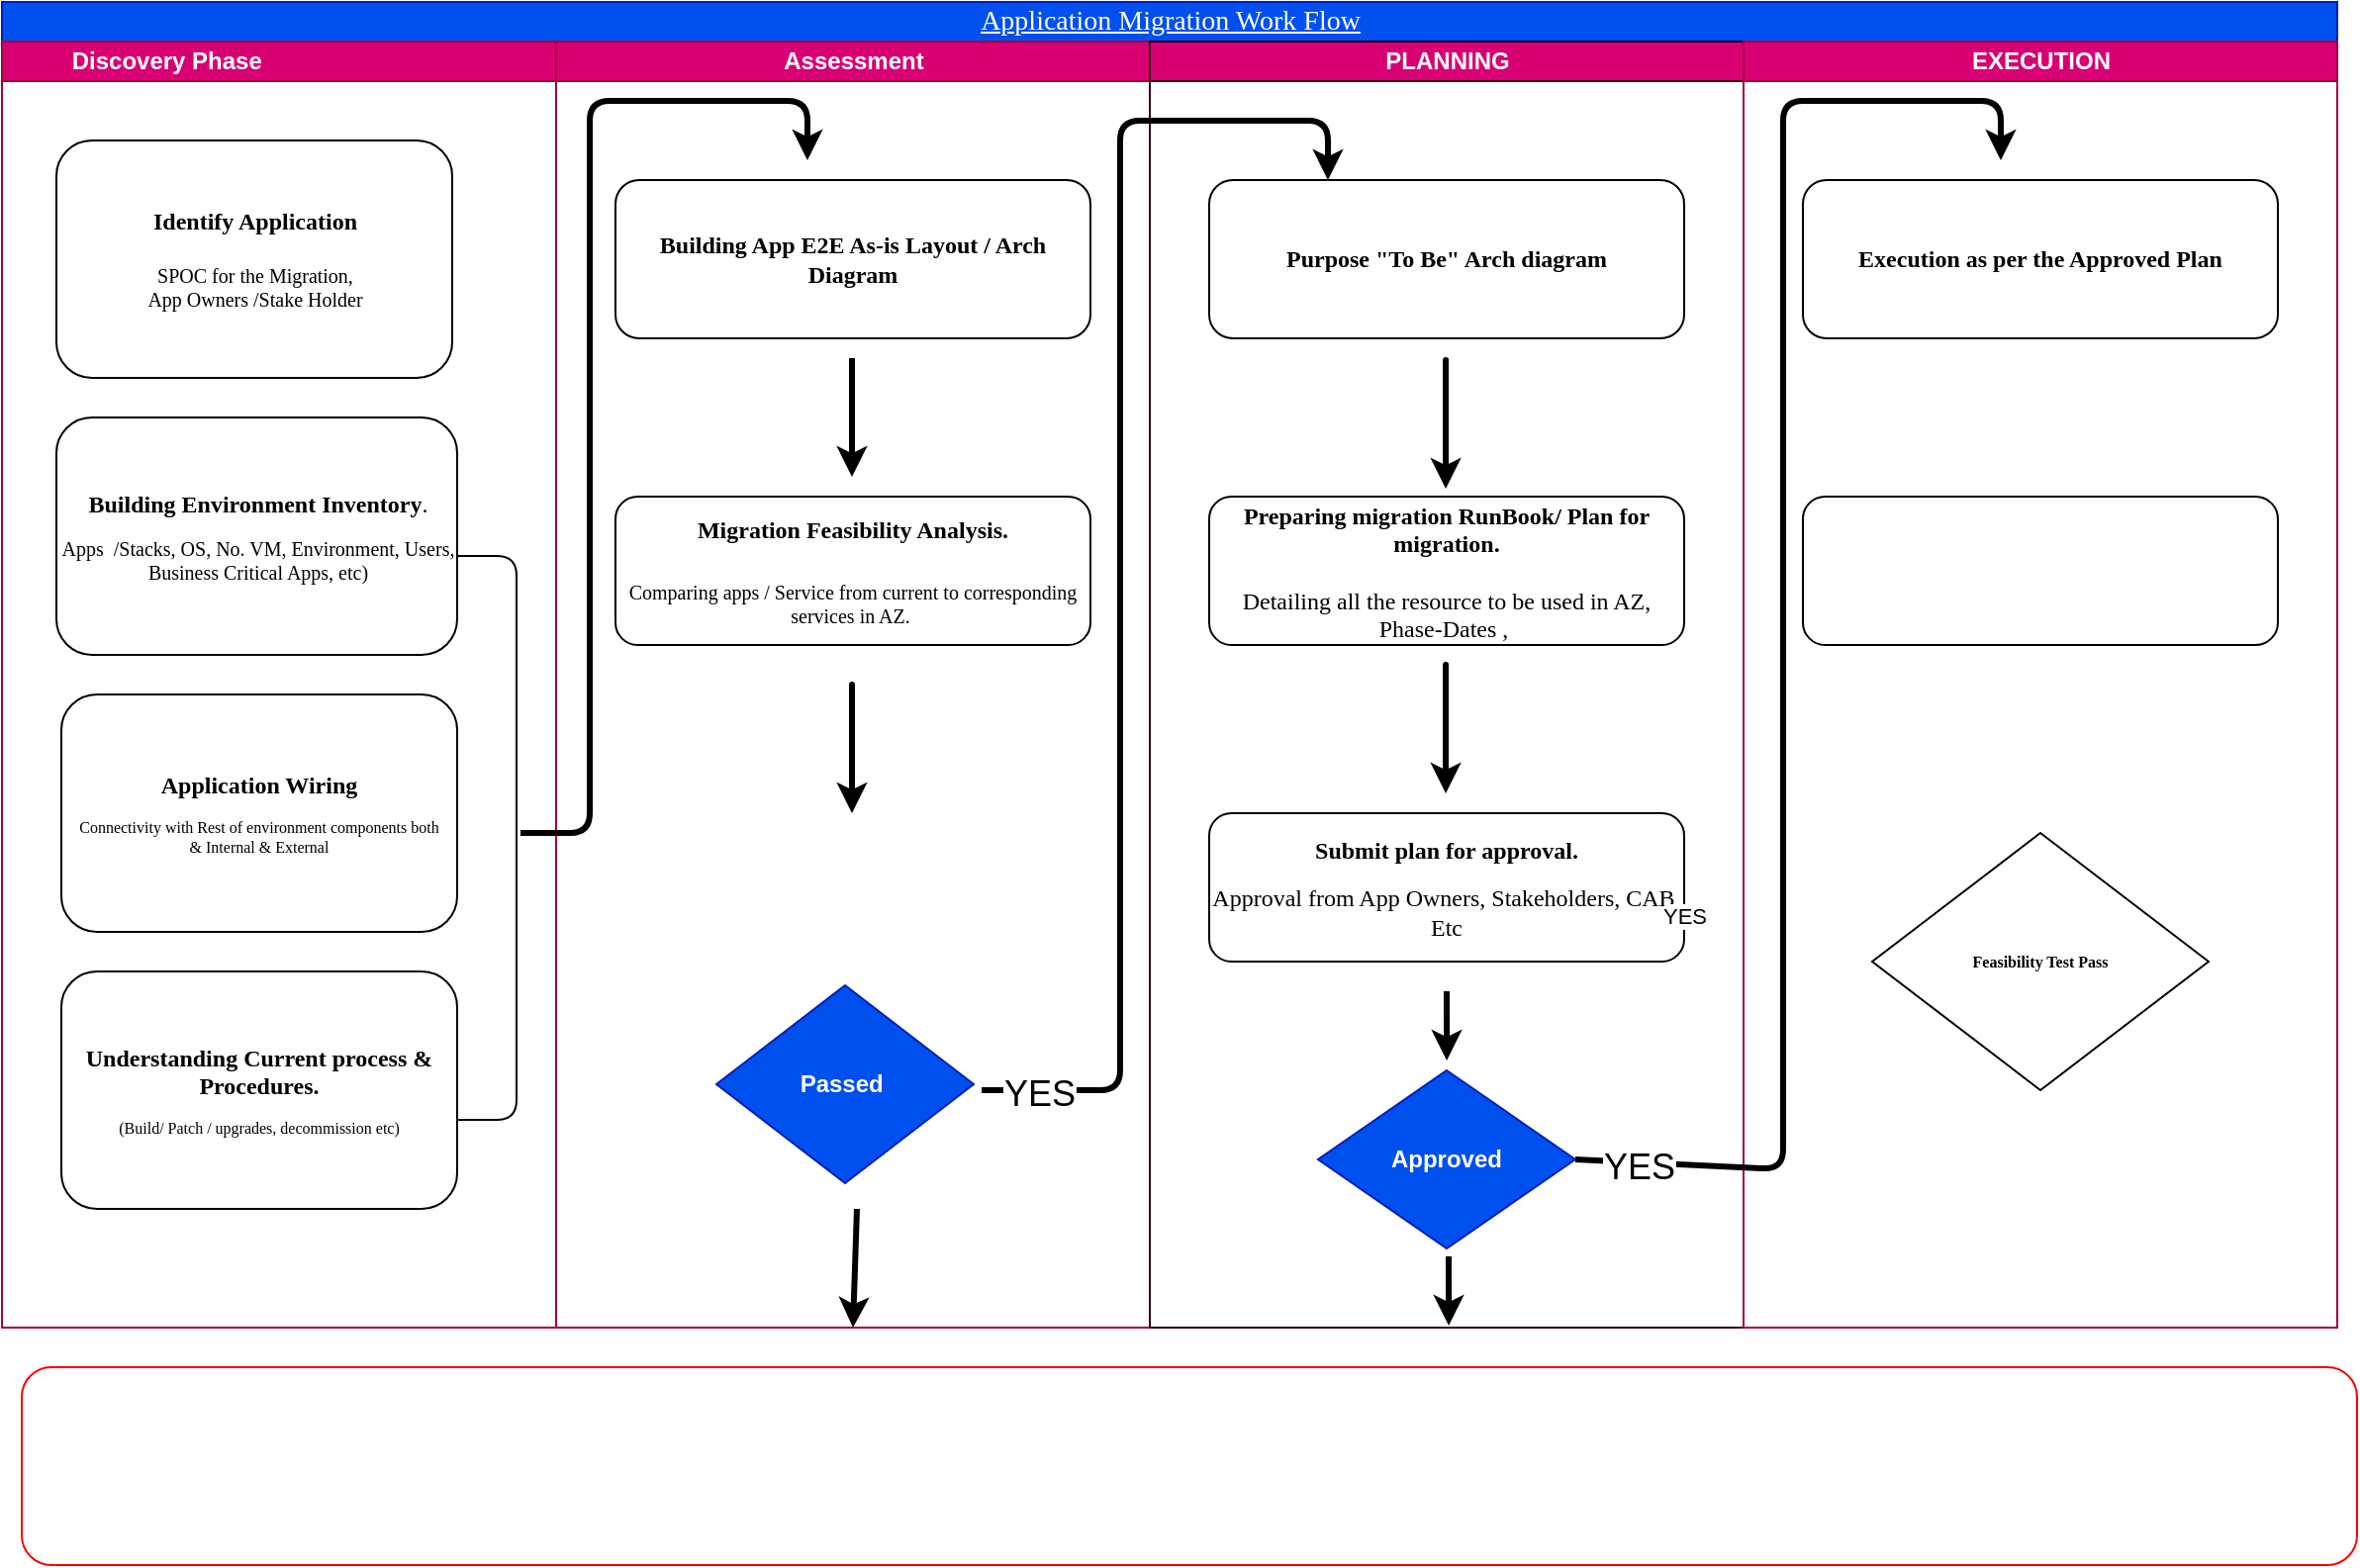 <mxfile version="13.7.8" type="github"><diagram name="Page-1" id="74e2e168-ea6b-b213-b513-2b3c1d86103e"><mxGraphModel dx="1249" dy="667" grid="1" gridSize="10" guides="1" tooltips="1" connect="1" arrows="1" fold="1" page="1" pageScale="1" pageWidth="1100" pageHeight="850" background="#ffffff" math="0" shadow="0"><root><mxCell id="0"/><mxCell id="1" parent="0"/><mxCell id="77e6c97f196da883-1" value="&lt;font style=&quot;font-weight: normal ; font-size: 14px&quot;&gt;&lt;u&gt;Application Migration Work Flow&lt;/u&gt;&lt;/font&gt;" style="swimlane;html=1;childLayout=stackLayout;startSize=20;rounded=0;shadow=0;labelBackgroundColor=none;strokeWidth=1;fontFamily=Verdana;fontSize=8;align=center;strokeColor=#001DBC;fillColor=#0050ef;fontColor=#ffffff;" parent="1" vertex="1"><mxGeometry x="50" y="70" width="1180" height="670" as="geometry"/></mxCell><mxCell id="77e6c97f196da883-2" value="&amp;nbsp; &amp;nbsp; &amp;nbsp; &amp;nbsp; &amp;nbsp; Discovery Phase" style="swimlane;html=1;startSize=20;align=left;fillColor=#d80073;strokeColor=#A50040;fontColor=#ffffff;" parent="77e6c97f196da883-1" vertex="1"><mxGeometry y="20" width="280" height="650" as="geometry"><mxRectangle y="20" width="30" height="730" as="alternateBounds"/></mxGeometry></mxCell><mxCell id="70lNwWaXjQEXrbum7vbb-1" value="&lt;b&gt;&lt;font style=&quot;font-size: 12px&quot;&gt;Application Wiring &lt;br&gt;&lt;/font&gt;&lt;/b&gt;&lt;br&gt;Connectivity with Rest of environment components both &amp;amp;&amp;nbsp;Internal &amp;amp; External" style="rounded=1;whiteSpace=wrap;html=1;shadow=0;labelBackgroundColor=none;strokeWidth=1;fontFamily=Verdana;fontSize=8;align=center;" vertex="1" parent="77e6c97f196da883-2"><mxGeometry x="30" y="330" width="200" height="120" as="geometry"/></mxCell><mxCell id="77e6c97f196da883-9" value="&lt;font style=&quot;font-size: 12px&quot;&gt;&lt;b&gt;Building Environment Inventory&lt;/b&gt;.&lt;br&gt;&lt;/font&gt;&lt;br&gt;&lt;font style=&quot;font-size: 10px&quot;&gt;Apps&amp;nbsp; /Stacks, OS, No. VM, Environment, Users, Business Critical Apps, etc)&lt;/font&gt;" style="rounded=1;whiteSpace=wrap;html=1;shadow=0;labelBackgroundColor=none;strokeWidth=1;fontFamily=Verdana;fontSize=8;align=center;" parent="77e6c97f196da883-2" vertex="1"><mxGeometry x="27.5" y="190" width="202.5" height="120" as="geometry"/></mxCell><mxCell id="77e6c97f196da883-8" value="&lt;font&gt;&lt;b style=&quot;font-size: 12px&quot;&gt;Identify Application&lt;br&gt;&lt;br&gt;&lt;/b&gt;&lt;font style=&quot;font-size: 10px&quot;&gt;SPOC for the Migration,&lt;br&gt;&lt;/font&gt;&lt;font style=&quot;font-size: 10px&quot;&gt;App Owners /Stake Holder&lt;/font&gt;&lt;/font&gt;" style="rounded=1;whiteSpace=wrap;html=1;shadow=0;labelBackgroundColor=none;strokeWidth=1;fontFamily=Verdana;fontSize=8;align=center;" parent="77e6c97f196da883-2" vertex="1"><mxGeometry x="27.5" y="50" width="200" height="120" as="geometry"/></mxCell><mxCell id="70lNwWaXjQEXrbum7vbb-2" value="&lt;b&gt;&lt;font style=&quot;font-size: 12px&quot;&gt;Understanding Current process &amp;amp; Procedures.&lt;br&gt;&lt;/font&gt;&lt;/b&gt;&lt;br&gt;(Build/ Patch / upgrades, decommission etc)" style="rounded=1;whiteSpace=wrap;html=1;shadow=0;labelBackgroundColor=none;strokeWidth=1;fontFamily=Verdana;fontSize=8;align=center;" vertex="1" parent="77e6c97f196da883-2"><mxGeometry x="30" y="470" width="200" height="120" as="geometry"/></mxCell><mxCell id="70lNwWaXjQEXrbum7vbb-11" value="" style="shape=curlyBracket;whiteSpace=wrap;html=1;rounded=1;size=0;rotation=-180;" vertex="1" parent="77e6c97f196da883-2"><mxGeometry x="230" y="260" width="30" height="285" as="geometry"/></mxCell><mxCell id="77e6c97f196da883-3" value="Assessment" style="swimlane;html=1;startSize=20;align=center;strokeColor=#A50040;fillColor=#d80073;fontColor=#ffffff;" parent="77e6c97f196da883-1" vertex="1"><mxGeometry x="280" y="20" width="300" height="650" as="geometry"><mxRectangle x="160" width="100" height="20" as="alternateBounds"/></mxGeometry></mxCell><mxCell id="70lNwWaXjQEXrbum7vbb-54" value="" style="endArrow=classic;html=1;strokeWidth=3;" edge="1" parent="77e6c97f196da883-3"><mxGeometry width="50" height="50" relative="1" as="geometry"><mxPoint x="149.5" y="380" as="sourcePoint"/><mxPoint x="149.5" y="390" as="targetPoint"/><Array as="points"><mxPoint x="149.5" y="320"/><mxPoint x="149.5" y="380"/></Array></mxGeometry></mxCell><mxCell id="70lNwWaXjQEXrbum7vbb-13" value="&lt;font style=&quot;font-size: 12px&quot;&gt;&lt;b&gt;Migration Feasibility Analysis.&lt;/b&gt;&lt;br&gt;&lt;/font&gt;&lt;br&gt;&lt;br&gt;&lt;font style=&quot;font-size: 10px&quot;&gt;Comparing apps / Service from current to corresponding services in AZ.&amp;nbsp;&lt;/font&gt;" style="rounded=1;whiteSpace=wrap;html=1;shadow=0;labelBackgroundColor=none;strokeWidth=1;fontFamily=Verdana;fontSize=8;align=center;" vertex="1" parent="77e6c97f196da883-3"><mxGeometry x="30" y="230" width="240" height="75" as="geometry"/></mxCell><mxCell id="77e6c97f196da883-11" value="&lt;b&gt;&lt;font style=&quot;font-size: 12px&quot;&gt;Building App E2E As-is Layout / Arch Diagram&lt;/font&gt;&lt;/b&gt;" style="rounded=1;whiteSpace=wrap;html=1;shadow=0;labelBackgroundColor=none;strokeWidth=1;fontFamily=Verdana;fontSize=8;align=center;" parent="77e6c97f196da883-3" vertex="1"><mxGeometry x="30" y="70" width="240" height="80" as="geometry"/></mxCell><mxCell id="70lNwWaXjQEXrbum7vbb-53" value="" style="endArrow=classic;html=1;strokeWidth=3;" edge="1" parent="77e6c97f196da883-3"><mxGeometry width="50" height="50" relative="1" as="geometry"><mxPoint x="149.5" y="160" as="sourcePoint"/><mxPoint x="149.5" y="220" as="targetPoint"/></mxGeometry></mxCell><mxCell id="70lNwWaXjQEXrbum7vbb-88" value="&lt;b&gt;Passed&amp;nbsp;&lt;/b&gt;" style="rhombus;whiteSpace=wrap;html=1;strokeColor=#001DBC;fillColor=#0050ef;fontColor=#ffffff;" vertex="1" parent="77e6c97f196da883-3"><mxGeometry x="81" y="477" width="130" height="100" as="geometry"/></mxCell><mxCell id="70lNwWaXjQEXrbum7vbb-44" value="PLANNING" style="swimlane;html=1;startSize=20;align=center;fillColor=#d80073;fontColor=#ffffff;strokeColor=#33001A;" vertex="1" parent="77e6c97f196da883-1"><mxGeometry x="580" y="20" width="300" height="650" as="geometry"><mxRectangle x="160" width="100" height="20" as="alternateBounds"/></mxGeometry></mxCell><mxCell id="70lNwWaXjQEXrbum7vbb-84" value="" style="endArrow=classic;html=1;strokeWidth=3;" edge="1" parent="70lNwWaXjQEXrbum7vbb-44"><mxGeometry width="50" height="50" relative="1" as="geometry"><mxPoint x="-85" y="530" as="sourcePoint"/><mxPoint x="90" y="70" as="targetPoint"/><Array as="points"><mxPoint x="-15" y="530"/><mxPoint x="-15" y="40"/><mxPoint x="90" y="40"/></Array></mxGeometry></mxCell><mxCell id="70lNwWaXjQEXrbum7vbb-86" value="&lt;font style=&quot;font-size: 18px&quot;&gt;YES&lt;/font&gt;" style="edgeLabel;html=1;align=center;verticalAlign=middle;resizable=0;points=[];" vertex="1" connectable="0" parent="70lNwWaXjQEXrbum7vbb-84"><mxGeometry x="-0.918" y="-2" relative="1" as="geometry"><mxPoint as="offset"/></mxGeometry></mxCell><mxCell id="70lNwWaXjQEXrbum7vbb-74" value="" style="endArrow=classic;html=1;strokeWidth=3;" edge="1" parent="70lNwWaXjQEXrbum7vbb-44"><mxGeometry width="50" height="50" relative="1" as="geometry"><mxPoint x="150" y="480" as="sourcePoint"/><mxPoint x="150.05" y="515" as="targetPoint"/><Array as="points"><mxPoint x="150" y="480"/></Array></mxGeometry></mxCell><mxCell id="70lNwWaXjQEXrbum7vbb-64" value="&lt;span style=&quot;font-size: 12px&quot;&gt;&lt;b&gt;Preparing migration RunBook/ Plan for migration.&lt;/b&gt;&lt;br&gt;&lt;br&gt;Detailing all the resource to be used in AZ, Phase-Dates ,&amp;nbsp;&lt;br&gt;&lt;/span&gt;" style="rounded=1;whiteSpace=wrap;html=1;shadow=0;labelBackgroundColor=none;strokeWidth=1;fontFamily=Verdana;fontSize=8;align=center;" vertex="1" parent="70lNwWaXjQEXrbum7vbb-44"><mxGeometry x="30" y="230" width="240" height="75" as="geometry"/></mxCell><mxCell id="70lNwWaXjQEXrbum7vbb-65" value="&lt;font style=&quot;font-size: 12px&quot;&gt;&lt;b&gt;Purpose &quot;To Be&quot; Arch diagram&lt;/b&gt;&lt;/font&gt;" style="rounded=1;whiteSpace=wrap;html=1;shadow=0;labelBackgroundColor=none;strokeWidth=1;fontFamily=Verdana;fontSize=8;align=center;" vertex="1" parent="70lNwWaXjQEXrbum7vbb-44"><mxGeometry x="30" y="70" width="240" height="80" as="geometry"/></mxCell><mxCell id="70lNwWaXjQEXrbum7vbb-71" value="" style="endArrow=classic;html=1;strokeWidth=3;" edge="1" parent="70lNwWaXjQEXrbum7vbb-44"><mxGeometry width="50" height="50" relative="1" as="geometry"><mxPoint x="149.55" y="370" as="sourcePoint"/><mxPoint x="149.55" y="380.0" as="targetPoint"/><Array as="points"><mxPoint x="149.55" y="310"/><mxPoint x="149.55" y="370"/></Array></mxGeometry></mxCell><mxCell id="70lNwWaXjQEXrbum7vbb-72" value="&lt;b style=&quot;font-size: 12px&quot;&gt;Submit plan for approval.&lt;br&gt;&lt;/b&gt;&lt;br&gt;&lt;span style=&quot;font-size: 12px&quot;&gt;Approval from App Owners, Stakeholders, CAB, Etc&lt;/span&gt;" style="rounded=1;whiteSpace=wrap;html=1;shadow=0;labelBackgroundColor=none;strokeWidth=1;fontFamily=Verdana;fontSize=8;align=center;" vertex="1" parent="70lNwWaXjQEXrbum7vbb-44"><mxGeometry x="30" y="390" width="240" height="75" as="geometry"/></mxCell><mxCell id="70lNwWaXjQEXrbum7vbb-77" value="&lt;b&gt;Approved&lt;/b&gt;" style="rhombus;whiteSpace=wrap;html=1;strokeColor=#001DBC;fillColor=#0050ef;fontColor=#ffffff;" vertex="1" parent="70lNwWaXjQEXrbum7vbb-44"><mxGeometry x="85" y="520" width="130" height="90" as="geometry"/></mxCell><mxCell id="70lNwWaXjQEXrbum7vbb-67" value="EXECUTION" style="swimlane;html=1;startSize=20;align=center;strokeColor=#A50040;fillColor=#d80073;fontColor=#ffffff;" vertex="1" parent="77e6c97f196da883-1"><mxGeometry x="880" y="20" width="300" height="650" as="geometry"><mxRectangle x="160" width="100" height="20" as="alternateBounds"/></mxGeometry></mxCell><mxCell id="70lNwWaXjQEXrbum7vbb-80" value="" style="endArrow=classic;html=1;strokeWidth=3;exitX=1;exitY=0.5;exitDx=0;exitDy=0;" edge="1" parent="70lNwWaXjQEXrbum7vbb-67" source="70lNwWaXjQEXrbum7vbb-77"><mxGeometry width="50" height="50" relative="1" as="geometry"><mxPoint x="-40" y="570" as="sourcePoint"/><mxPoint x="130" y="60" as="targetPoint"/><Array as="points"><mxPoint x="20" y="570"/><mxPoint x="20" y="30"/><mxPoint x="130" y="30"/></Array></mxGeometry></mxCell><mxCell id="70lNwWaXjQEXrbum7vbb-81" value="YES" style="edgeLabel;html=1;align=center;verticalAlign=middle;resizable=0;points=[];" vertex="1" connectable="0" parent="70lNwWaXjQEXrbum7vbb-80"><mxGeometry x="-0.358" relative="1" as="geometry"><mxPoint x="-50" y="18.64" as="offset"/></mxGeometry></mxCell><mxCell id="70lNwWaXjQEXrbum7vbb-82" value="&lt;font style=&quot;font-size: 18px&quot;&gt;YES&lt;/font&gt;" style="edgeLabel;html=1;align=center;verticalAlign=middle;resizable=0;points=[];" vertex="1" connectable="0" parent="70lNwWaXjQEXrbum7vbb-80"><mxGeometry x="-0.918" y="-2" relative="1" as="geometry"><mxPoint as="offset"/></mxGeometry></mxCell><mxCell id="70lNwWaXjQEXrbum7vbb-68" value="" style="rounded=1;whiteSpace=wrap;html=1;shadow=0;labelBackgroundColor=none;strokeWidth=1;fontFamily=Verdana;fontSize=8;align=center;" vertex="1" parent="70lNwWaXjQEXrbum7vbb-67"><mxGeometry x="30" y="230" width="240" height="75" as="geometry"/></mxCell><mxCell id="70lNwWaXjQEXrbum7vbb-69" value="&lt;b&gt;Feasibility Test Pass&lt;/b&gt;" style="rhombus;whiteSpace=wrap;html=1;rounded=0;shadow=0;labelBackgroundColor=none;strokeWidth=1;fontFamily=Verdana;fontSize=8;align=center;" vertex="1" parent="70lNwWaXjQEXrbum7vbb-67"><mxGeometry x="65" y="400" width="170" height="130" as="geometry"/></mxCell><mxCell id="70lNwWaXjQEXrbum7vbb-70" value="&lt;font style=&quot;font-size: 12px&quot;&gt;&lt;b&gt;Execution&amp;nbsp;as per the Approved Plan&lt;/b&gt;&lt;/font&gt;" style="rounded=1;whiteSpace=wrap;html=1;shadow=0;labelBackgroundColor=none;strokeWidth=1;fontFamily=Verdana;fontSize=8;align=center;" vertex="1" parent="70lNwWaXjQEXrbum7vbb-67"><mxGeometry x="30" y="70" width="240" height="80" as="geometry"/></mxCell><mxCell id="70lNwWaXjQEXrbum7vbb-63" value="" style="rounded=1;whiteSpace=wrap;html=1;strokeColor=#FF0000;" vertex="1" parent="1"><mxGeometry x="60" y="760" width="1180" height="100" as="geometry"/></mxCell><mxCell id="70lNwWaXjQEXrbum7vbb-83" value="" style="endArrow=classic;html=1;strokeWidth=3;" edge="1" parent="1"><mxGeometry width="50" height="50" relative="1" as="geometry"><mxPoint x="781" y="704" as="sourcePoint"/><mxPoint x="781.05" y="739" as="targetPoint"/><Array as="points"><mxPoint x="781" y="704"/></Array></mxGeometry></mxCell><mxCell id="70lNwWaXjQEXrbum7vbb-87" value="" style="endArrow=classic;html=1;strokeWidth=3;entryX=0.5;entryY=1;entryDx=0;entryDy=0;" edge="1" parent="1" target="77e6c97f196da883-3"><mxGeometry width="50" height="50" relative="1" as="geometry"><mxPoint x="482" y="680" as="sourcePoint"/><mxPoint x="482.05" y="715" as="targetPoint"/><Array as="points"><mxPoint x="482" y="680"/></Array></mxGeometry></mxCell><mxCell id="70lNwWaXjQEXrbum7vbb-90" value="" style="endArrow=classic;html=1;strokeWidth=3;" edge="1" parent="1"><mxGeometry width="50" height="50" relative="1" as="geometry"><mxPoint x="312" y="490" as="sourcePoint"/><mxPoint x="457" y="150" as="targetPoint"/><Array as="points"><mxPoint x="347" y="490"/><mxPoint x="347" y="120"/><mxPoint x="457" y="120"/></Array></mxGeometry></mxCell><mxCell id="70lNwWaXjQEXrbum7vbb-93" value="" style="endArrow=classic;html=1;strokeWidth=3;" edge="1" parent="1"><mxGeometry width="50" height="50" relative="1" as="geometry"><mxPoint x="779.55" y="306" as="sourcePoint"/><mxPoint x="779.55" y="316" as="targetPoint"/><Array as="points"><mxPoint x="779.55" y="246"/><mxPoint x="779.55" y="306"/></Array></mxGeometry></mxCell></root></mxGraphModel></diagram></mxfile>